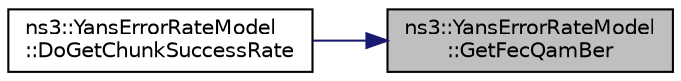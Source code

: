digraph "ns3::YansErrorRateModel::GetFecQamBer"
{
 // LATEX_PDF_SIZE
  edge [fontname="Helvetica",fontsize="10",labelfontname="Helvetica",labelfontsize="10"];
  node [fontname="Helvetica",fontsize="10",shape=record];
  rankdir="RL";
  Node1 [label="ns3::YansErrorRateModel\l::GetFecQamBer",height=0.2,width=0.4,color="black", fillcolor="grey75", style="filled", fontcolor="black",tooltip=" "];
  Node1 -> Node2 [dir="back",color="midnightblue",fontsize="10",style="solid",fontname="Helvetica"];
  Node2 [label="ns3::YansErrorRateModel\l::DoGetChunkSuccessRate",height=0.2,width=0.4,color="black", fillcolor="white", style="filled",URL="$classns3_1_1_yans_error_rate_model.html#af89a17618fe3ab8a80030a9ebd4aeab9",tooltip="A pure virtual method that must be implemented in the subclass."];
}
